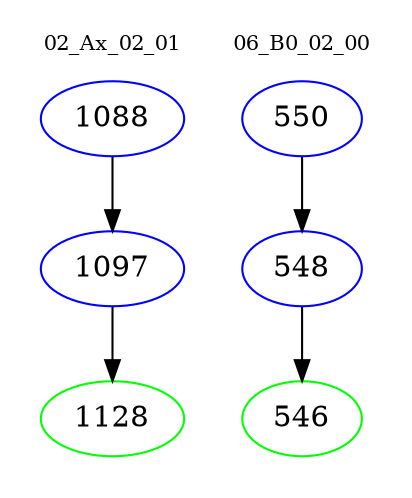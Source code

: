 digraph{
subgraph cluster_0 {
color = white
label = "02_Ax_02_01";
fontsize=10;
T0_1088 [label="1088", color="blue"]
T0_1088 -> T0_1097 [color="black"]
T0_1097 [label="1097", color="blue"]
T0_1097 -> T0_1128 [color="black"]
T0_1128 [label="1128", color="green"]
}
subgraph cluster_1 {
color = white
label = "06_B0_02_00";
fontsize=10;
T1_550 [label="550", color="blue"]
T1_550 -> T1_548 [color="black"]
T1_548 [label="548", color="blue"]
T1_548 -> T1_546 [color="black"]
T1_546 [label="546", color="green"]
}
}
